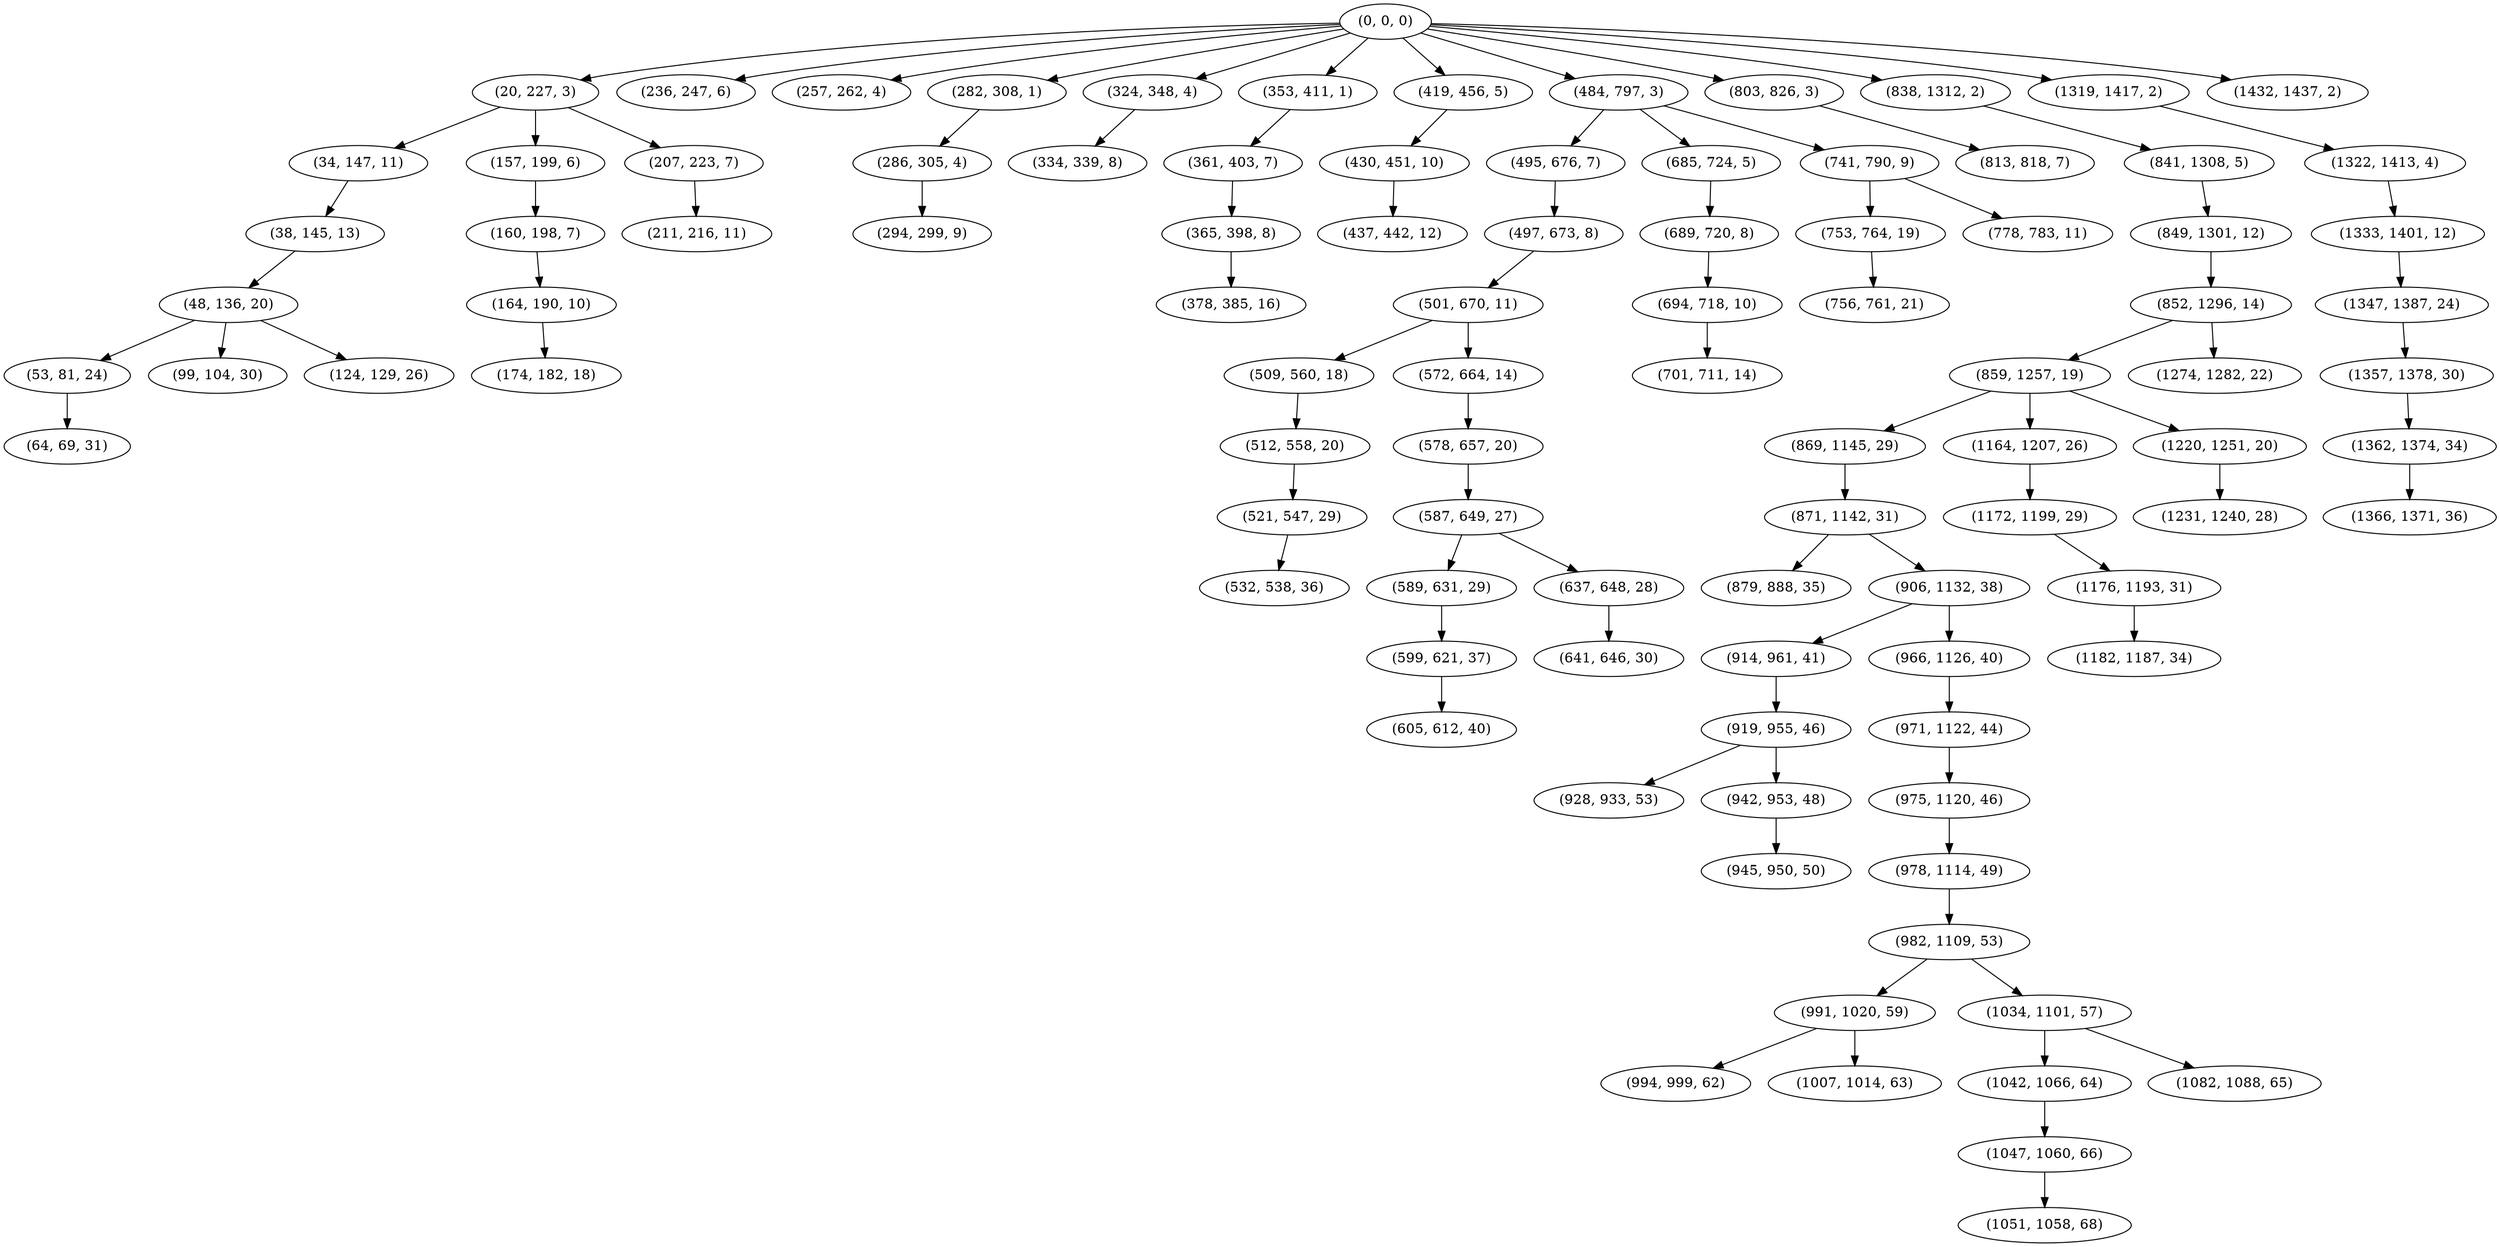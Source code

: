 digraph tree {
    "(0, 0, 0)";
    "(20, 227, 3)";
    "(34, 147, 11)";
    "(38, 145, 13)";
    "(48, 136, 20)";
    "(53, 81, 24)";
    "(64, 69, 31)";
    "(99, 104, 30)";
    "(124, 129, 26)";
    "(157, 199, 6)";
    "(160, 198, 7)";
    "(164, 190, 10)";
    "(174, 182, 18)";
    "(207, 223, 7)";
    "(211, 216, 11)";
    "(236, 247, 6)";
    "(257, 262, 4)";
    "(282, 308, 1)";
    "(286, 305, 4)";
    "(294, 299, 9)";
    "(324, 348, 4)";
    "(334, 339, 8)";
    "(353, 411, 1)";
    "(361, 403, 7)";
    "(365, 398, 8)";
    "(378, 385, 16)";
    "(419, 456, 5)";
    "(430, 451, 10)";
    "(437, 442, 12)";
    "(484, 797, 3)";
    "(495, 676, 7)";
    "(497, 673, 8)";
    "(501, 670, 11)";
    "(509, 560, 18)";
    "(512, 558, 20)";
    "(521, 547, 29)";
    "(532, 538, 36)";
    "(572, 664, 14)";
    "(578, 657, 20)";
    "(587, 649, 27)";
    "(589, 631, 29)";
    "(599, 621, 37)";
    "(605, 612, 40)";
    "(637, 648, 28)";
    "(641, 646, 30)";
    "(685, 724, 5)";
    "(689, 720, 8)";
    "(694, 718, 10)";
    "(701, 711, 14)";
    "(741, 790, 9)";
    "(753, 764, 19)";
    "(756, 761, 21)";
    "(778, 783, 11)";
    "(803, 826, 3)";
    "(813, 818, 7)";
    "(838, 1312, 2)";
    "(841, 1308, 5)";
    "(849, 1301, 12)";
    "(852, 1296, 14)";
    "(859, 1257, 19)";
    "(869, 1145, 29)";
    "(871, 1142, 31)";
    "(879, 888, 35)";
    "(906, 1132, 38)";
    "(914, 961, 41)";
    "(919, 955, 46)";
    "(928, 933, 53)";
    "(942, 953, 48)";
    "(945, 950, 50)";
    "(966, 1126, 40)";
    "(971, 1122, 44)";
    "(975, 1120, 46)";
    "(978, 1114, 49)";
    "(982, 1109, 53)";
    "(991, 1020, 59)";
    "(994, 999, 62)";
    "(1007, 1014, 63)";
    "(1034, 1101, 57)";
    "(1042, 1066, 64)";
    "(1047, 1060, 66)";
    "(1051, 1058, 68)";
    "(1082, 1088, 65)";
    "(1164, 1207, 26)";
    "(1172, 1199, 29)";
    "(1176, 1193, 31)";
    "(1182, 1187, 34)";
    "(1220, 1251, 20)";
    "(1231, 1240, 28)";
    "(1274, 1282, 22)";
    "(1319, 1417, 2)";
    "(1322, 1413, 4)";
    "(1333, 1401, 12)";
    "(1347, 1387, 24)";
    "(1357, 1378, 30)";
    "(1362, 1374, 34)";
    "(1366, 1371, 36)";
    "(1432, 1437, 2)";
    "(0, 0, 0)" -> "(20, 227, 3)";
    "(0, 0, 0)" -> "(236, 247, 6)";
    "(0, 0, 0)" -> "(257, 262, 4)";
    "(0, 0, 0)" -> "(282, 308, 1)";
    "(0, 0, 0)" -> "(324, 348, 4)";
    "(0, 0, 0)" -> "(353, 411, 1)";
    "(0, 0, 0)" -> "(419, 456, 5)";
    "(0, 0, 0)" -> "(484, 797, 3)";
    "(0, 0, 0)" -> "(803, 826, 3)";
    "(0, 0, 0)" -> "(838, 1312, 2)";
    "(0, 0, 0)" -> "(1319, 1417, 2)";
    "(0, 0, 0)" -> "(1432, 1437, 2)";
    "(20, 227, 3)" -> "(34, 147, 11)";
    "(20, 227, 3)" -> "(157, 199, 6)";
    "(20, 227, 3)" -> "(207, 223, 7)";
    "(34, 147, 11)" -> "(38, 145, 13)";
    "(38, 145, 13)" -> "(48, 136, 20)";
    "(48, 136, 20)" -> "(53, 81, 24)";
    "(48, 136, 20)" -> "(99, 104, 30)";
    "(48, 136, 20)" -> "(124, 129, 26)";
    "(53, 81, 24)" -> "(64, 69, 31)";
    "(157, 199, 6)" -> "(160, 198, 7)";
    "(160, 198, 7)" -> "(164, 190, 10)";
    "(164, 190, 10)" -> "(174, 182, 18)";
    "(207, 223, 7)" -> "(211, 216, 11)";
    "(282, 308, 1)" -> "(286, 305, 4)";
    "(286, 305, 4)" -> "(294, 299, 9)";
    "(324, 348, 4)" -> "(334, 339, 8)";
    "(353, 411, 1)" -> "(361, 403, 7)";
    "(361, 403, 7)" -> "(365, 398, 8)";
    "(365, 398, 8)" -> "(378, 385, 16)";
    "(419, 456, 5)" -> "(430, 451, 10)";
    "(430, 451, 10)" -> "(437, 442, 12)";
    "(484, 797, 3)" -> "(495, 676, 7)";
    "(484, 797, 3)" -> "(685, 724, 5)";
    "(484, 797, 3)" -> "(741, 790, 9)";
    "(495, 676, 7)" -> "(497, 673, 8)";
    "(497, 673, 8)" -> "(501, 670, 11)";
    "(501, 670, 11)" -> "(509, 560, 18)";
    "(501, 670, 11)" -> "(572, 664, 14)";
    "(509, 560, 18)" -> "(512, 558, 20)";
    "(512, 558, 20)" -> "(521, 547, 29)";
    "(521, 547, 29)" -> "(532, 538, 36)";
    "(572, 664, 14)" -> "(578, 657, 20)";
    "(578, 657, 20)" -> "(587, 649, 27)";
    "(587, 649, 27)" -> "(589, 631, 29)";
    "(587, 649, 27)" -> "(637, 648, 28)";
    "(589, 631, 29)" -> "(599, 621, 37)";
    "(599, 621, 37)" -> "(605, 612, 40)";
    "(637, 648, 28)" -> "(641, 646, 30)";
    "(685, 724, 5)" -> "(689, 720, 8)";
    "(689, 720, 8)" -> "(694, 718, 10)";
    "(694, 718, 10)" -> "(701, 711, 14)";
    "(741, 790, 9)" -> "(753, 764, 19)";
    "(741, 790, 9)" -> "(778, 783, 11)";
    "(753, 764, 19)" -> "(756, 761, 21)";
    "(803, 826, 3)" -> "(813, 818, 7)";
    "(838, 1312, 2)" -> "(841, 1308, 5)";
    "(841, 1308, 5)" -> "(849, 1301, 12)";
    "(849, 1301, 12)" -> "(852, 1296, 14)";
    "(852, 1296, 14)" -> "(859, 1257, 19)";
    "(852, 1296, 14)" -> "(1274, 1282, 22)";
    "(859, 1257, 19)" -> "(869, 1145, 29)";
    "(859, 1257, 19)" -> "(1164, 1207, 26)";
    "(859, 1257, 19)" -> "(1220, 1251, 20)";
    "(869, 1145, 29)" -> "(871, 1142, 31)";
    "(871, 1142, 31)" -> "(879, 888, 35)";
    "(871, 1142, 31)" -> "(906, 1132, 38)";
    "(906, 1132, 38)" -> "(914, 961, 41)";
    "(906, 1132, 38)" -> "(966, 1126, 40)";
    "(914, 961, 41)" -> "(919, 955, 46)";
    "(919, 955, 46)" -> "(928, 933, 53)";
    "(919, 955, 46)" -> "(942, 953, 48)";
    "(942, 953, 48)" -> "(945, 950, 50)";
    "(966, 1126, 40)" -> "(971, 1122, 44)";
    "(971, 1122, 44)" -> "(975, 1120, 46)";
    "(975, 1120, 46)" -> "(978, 1114, 49)";
    "(978, 1114, 49)" -> "(982, 1109, 53)";
    "(982, 1109, 53)" -> "(991, 1020, 59)";
    "(982, 1109, 53)" -> "(1034, 1101, 57)";
    "(991, 1020, 59)" -> "(994, 999, 62)";
    "(991, 1020, 59)" -> "(1007, 1014, 63)";
    "(1034, 1101, 57)" -> "(1042, 1066, 64)";
    "(1034, 1101, 57)" -> "(1082, 1088, 65)";
    "(1042, 1066, 64)" -> "(1047, 1060, 66)";
    "(1047, 1060, 66)" -> "(1051, 1058, 68)";
    "(1164, 1207, 26)" -> "(1172, 1199, 29)";
    "(1172, 1199, 29)" -> "(1176, 1193, 31)";
    "(1176, 1193, 31)" -> "(1182, 1187, 34)";
    "(1220, 1251, 20)" -> "(1231, 1240, 28)";
    "(1319, 1417, 2)" -> "(1322, 1413, 4)";
    "(1322, 1413, 4)" -> "(1333, 1401, 12)";
    "(1333, 1401, 12)" -> "(1347, 1387, 24)";
    "(1347, 1387, 24)" -> "(1357, 1378, 30)";
    "(1357, 1378, 30)" -> "(1362, 1374, 34)";
    "(1362, 1374, 34)" -> "(1366, 1371, 36)";
}
